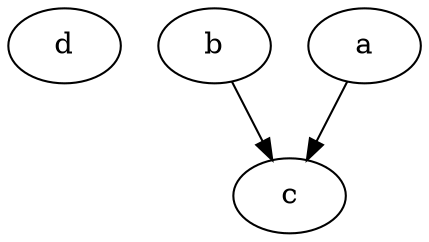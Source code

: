 digraph "test" {
	d	 [Weight=5];
	b	 [Weight=6];
	c	 [Weight=7];
	b -> c	 [Weight=3];
	a -> c	 [Weight=3];
	a	 [Weight=5];
}
